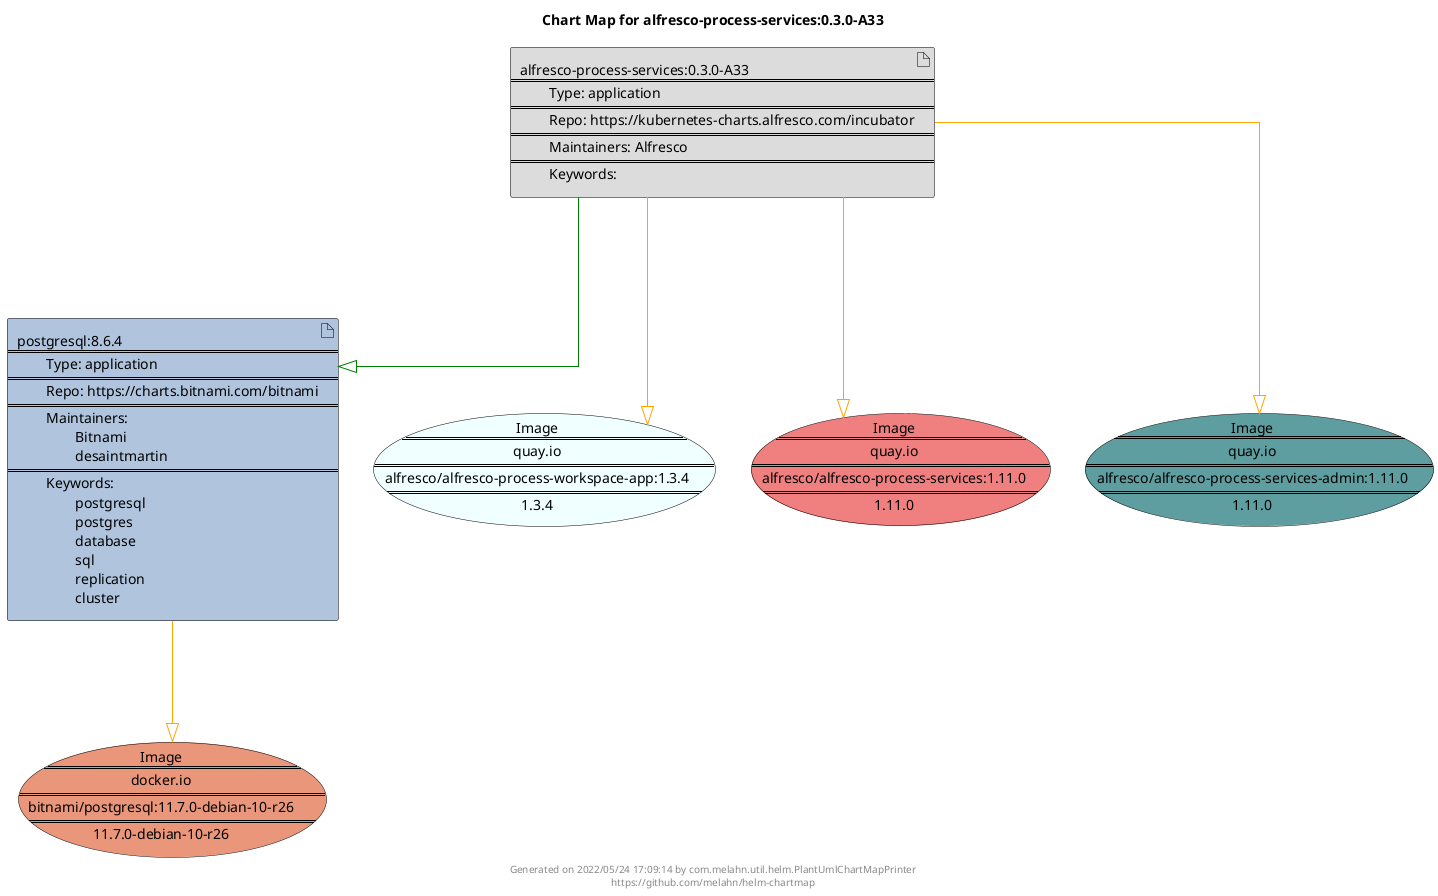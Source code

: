 @startuml
skinparam linetype ortho
skinparam backgroundColor white
skinparam usecaseBorderColor black
skinparam usecaseArrowColor LightSlateGray
skinparam artifactBorderColor black
skinparam artifactArrowColor LightSlateGray

title Chart Map for alfresco-process-services:0.3.0-A33

'There are 2 referenced Helm Charts
artifact "postgresql:8.6.4\n====\n\tType: application\n====\n\tRepo: https://charts.bitnami.com/bitnami\n====\n\tMaintainers: \n\t\tBitnami\n\t\tdesaintmartin\n====\n\tKeywords: \n\t\tpostgresql\n\t\tpostgres\n\t\tdatabase\n\t\tsql\n\t\treplication\n\t\tcluster" as postgresql_8_6_4 #LightSteelBlue
artifact "alfresco-process-services:0.3.0-A33\n====\n\tType: application\n====\n\tRepo: https://kubernetes-charts.alfresco.com/incubator\n====\n\tMaintainers: Alfresco\n====\n\tKeywords: " as alfresco_process_services_0_3_0_A33 #Gainsboro

'There are 4 referenced Docker Images
usecase "Image\n====\nquay.io\n====\nalfresco/alfresco-process-workspace-app:1.3.4\n====\n1.3.4" as quay_io_alfresco_alfresco_process_workspace_app_1_3_4 #Azure
usecase "Image\n====\nquay.io\n====\nalfresco/alfresco-process-services:1.11.0\n====\n1.11.0" as quay_io_alfresco_alfresco_process_services_1_11_0 #LightCoral
usecase "Image\n====\ndocker.io\n====\nbitnami/postgresql:11.7.0-debian-10-r26\n====\n11.7.0-debian-10-r26" as docker_io_bitnami_postgresql_11_7_0_debian_10_r26 #DarkSalmon
usecase "Image\n====\nquay.io\n====\nalfresco/alfresco-process-services-admin:1.11.0\n====\n1.11.0" as quay_io_alfresco_alfresco_process_services_admin_1_11_0 #CadetBlue

'Chart Dependencies
alfresco_process_services_0_3_0_A33--[#green]-|>postgresql_8_6_4
postgresql_8_6_4--[#orange]-|>docker_io_bitnami_postgresql_11_7_0_debian_10_r26
alfresco_process_services_0_3_0_A33--[#orange]-|>quay_io_alfresco_alfresco_process_services_admin_1_11_0
alfresco_process_services_0_3_0_A33--[#orange]-|>quay_io_alfresco_alfresco_process_workspace_app_1_3_4
alfresco_process_services_0_3_0_A33--[#orange]-|>quay_io_alfresco_alfresco_process_services_1_11_0

center footer Generated on 2022/05/24 17:09:14 by com.melahn.util.helm.PlantUmlChartMapPrinter\nhttps://github.com/melahn/helm-chartmap
@enduml
